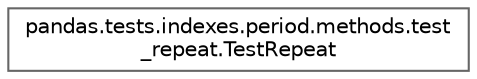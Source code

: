 digraph "Graphical Class Hierarchy"
{
 // LATEX_PDF_SIZE
  bgcolor="transparent";
  edge [fontname=Helvetica,fontsize=10,labelfontname=Helvetica,labelfontsize=10];
  node [fontname=Helvetica,fontsize=10,shape=box,height=0.2,width=0.4];
  rankdir="LR";
  Node0 [id="Node000000",label="pandas.tests.indexes.period.methods.test\l_repeat.TestRepeat",height=0.2,width=0.4,color="grey40", fillcolor="white", style="filled",URL="$db/dce/classpandas_1_1tests_1_1indexes_1_1period_1_1methods_1_1test__repeat_1_1TestRepeat.html",tooltip=" "];
}
